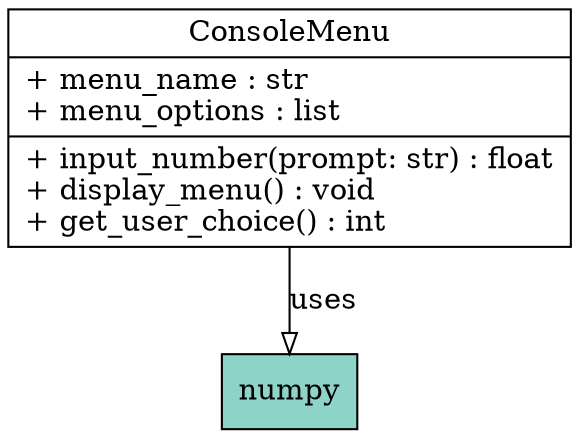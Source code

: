 digraph ConsoleMenu {
  node [shape=record];

  ConsoleMenu [label="{ConsoleMenu|+ menu_name : str\l+ menu_options : list\l|+ input_number(prompt: str) : float\l+ display_menu() : void\l+ get_user_choice() : int\l}"];
  numpy [label="numpy", shape=box, style=filled, fillcolor="#8dd3c7"];

  ConsoleMenu -> numpy [arrowhead="onormal", label="uses"];
}
